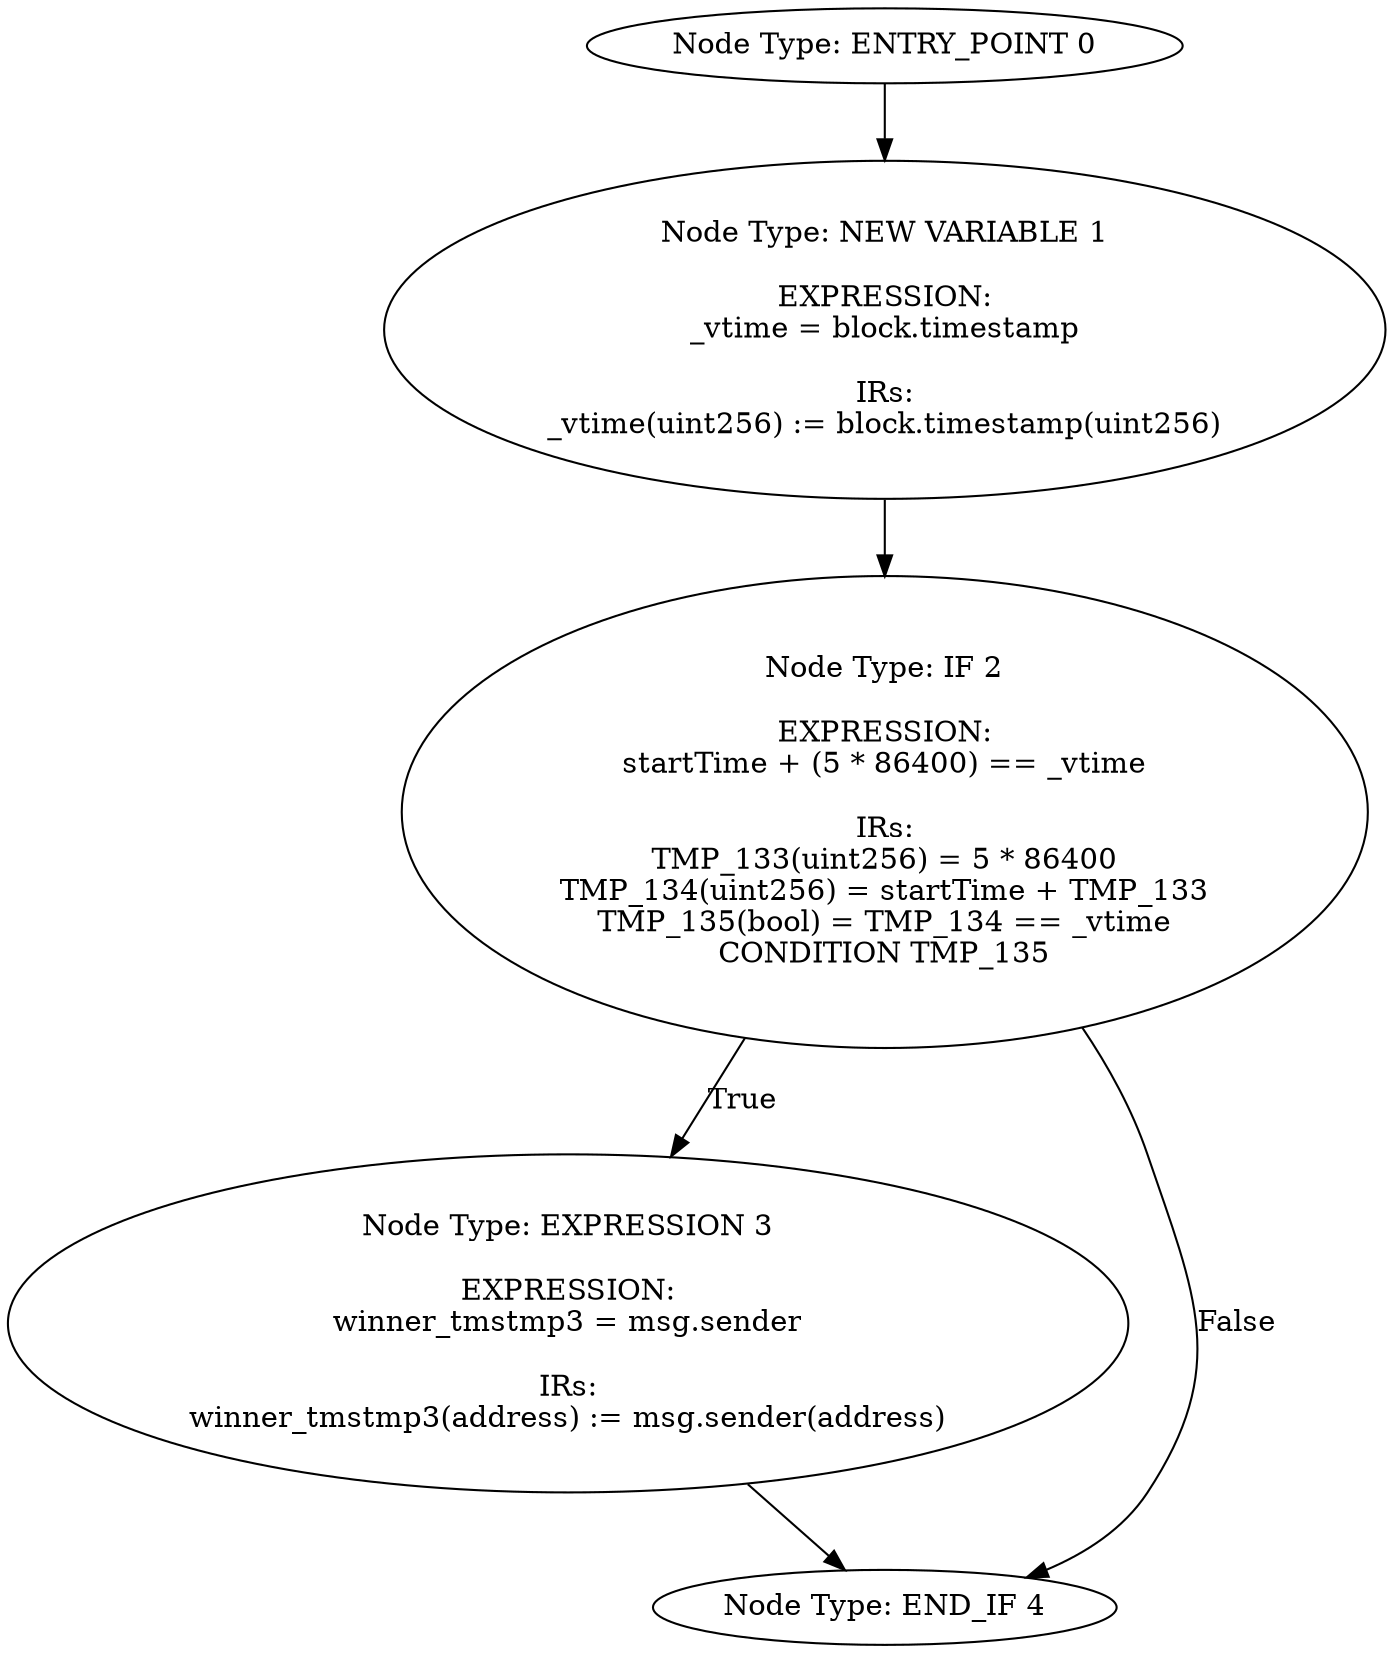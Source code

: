 digraph{
0[label="Node Type: ENTRY_POINT 0
"];
0->1;
1[label="Node Type: NEW VARIABLE 1

EXPRESSION:
_vtime = block.timestamp

IRs:
_vtime(uint256) := block.timestamp(uint256)"];
1->2;
2[label="Node Type: IF 2

EXPRESSION:
startTime + (5 * 86400) == _vtime

IRs:
TMP_133(uint256) = 5 * 86400
TMP_134(uint256) = startTime + TMP_133
TMP_135(bool) = TMP_134 == _vtime
CONDITION TMP_135"];
2->3[label="True"];
2->4[label="False"];
3[label="Node Type: EXPRESSION 3

EXPRESSION:
winner_tmstmp3 = msg.sender

IRs:
winner_tmstmp3(address) := msg.sender(address)"];
3->4;
4[label="Node Type: END_IF 4
"];
}

